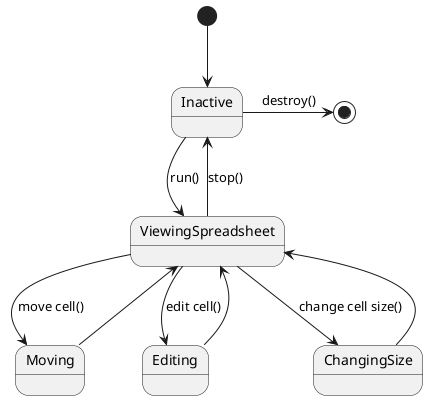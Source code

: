 @startuml

[*] -d-> Inactive

Inactive -d-> ViewingSpreadsheet : run()
ViewingSpreadsheet --> Inactive : stop()

ViewingSpreadsheet --> Moving : move cell()
Moving --> ViewingSpreadsheet 

ViewingSpreadsheet --> Editing : edit cell()
Editing --> ViewingSpreadsheet 

ViewingSpreadsheet --> ChangingSize : change cell size()
ChangingSize --> ViewingSpreadsheet

Inactive -r-> [*] : destroy()

@enduml
